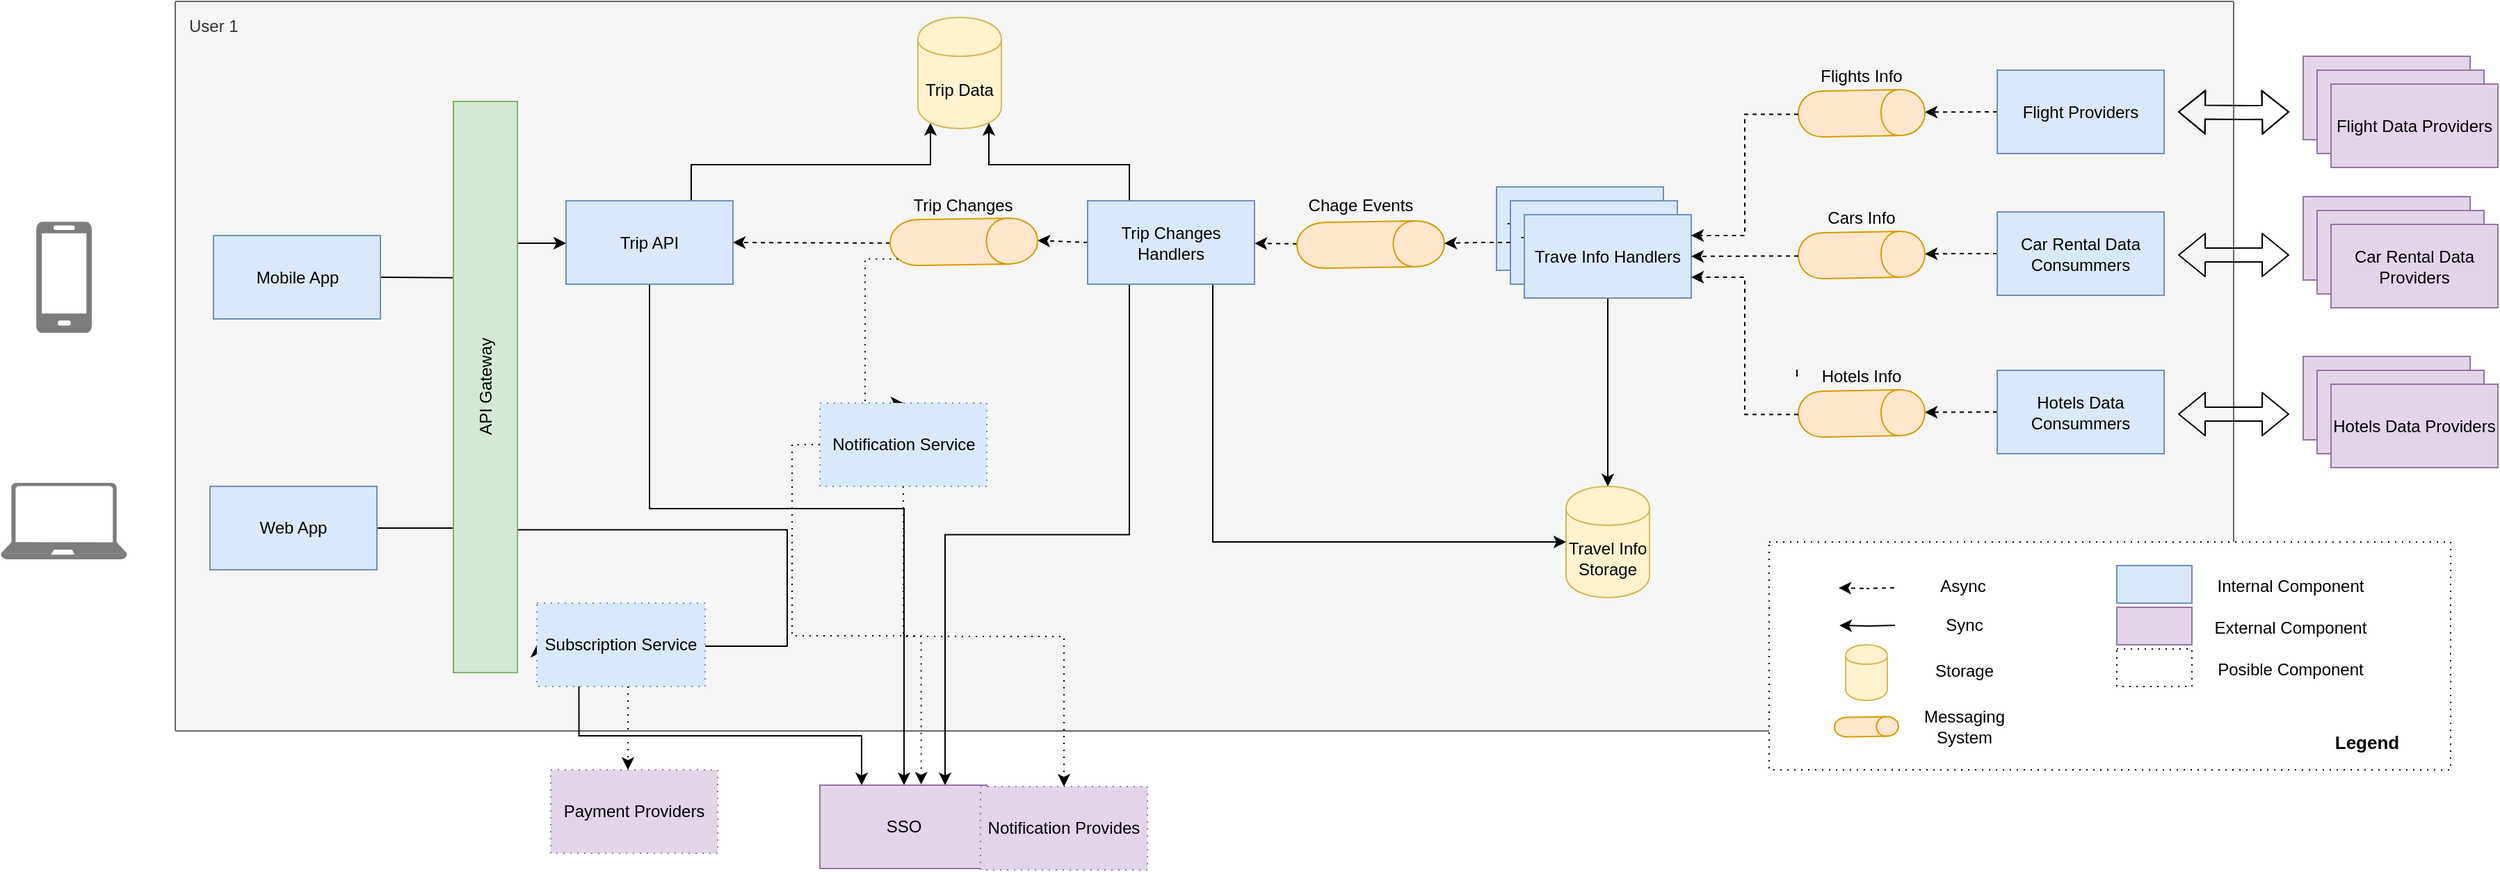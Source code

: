 <mxfile pages="1" version="11.2.4" type="github"><diagram id="xNXH8w6hd6gxe_-yVW4Q" name="Page-1"><mxGraphModel dx="1151" dy="621" grid="1" gridSize="10" guides="1" tooltips="1" connect="1" arrows="1" fold="1" page="1" pageScale="1" pageWidth="850" pageHeight="1100" math="0" shadow="0"><root><mxCell id="0"/><mxCell id="1" parent="0"/><mxCell id="Fl5czvSx3--Xw7ziRuLN-2" value="User 1" style="points=[[0,0,0],[0.25,0,0],[0.5,0,0],[0.75,0,0],[1,0,0],[1,0.25,0],[1,0.5,0],[1,0.75,0],[1,1,0],[0.75,1,0],[0.5,1,0],[0.25,1,0],[0,1,0],[0,0.75,0],[0,0.5,0],[0,0.25,0]];rounded=1;absoluteArcSize=1;arcSize=2;html=1;strokeColor=#666666;shadow=0;dashed=0;fontSize=12;fontColor=#333333;align=left;verticalAlign=top;spacing=10;spacingTop=-4;fillColor=#f5f5f5;" vertex="1" parent="1"><mxGeometry x="150" y="185" width="1480" height="525" as="geometry"/></mxCell><mxCell id="ifQ66hsuGqBcpVfuYwg4-45" value="" style="endArrow=classic;html=1;exitX=0.5;exitY=1;exitDx=0;exitDy=0;entryX=1;entryY=0.5;entryDx=0;entryDy=0;dashed=1;" parent="1" source="ifQ66hsuGqBcpVfuYwg4-40" target="t4FJQ2XaHqrF2Y2cfEET-6" edge="1"><mxGeometry width="50" height="50" relative="1" as="geometry"><mxPoint x="568" y="358" as="sourcePoint"/><mxPoint x="528" y="358" as="targetPoint"/></mxGeometry></mxCell><mxCell id="ifQ66hsuGqBcpVfuYwg4-43" value="" style="endArrow=classic;html=1;dashed=1;entryX=0.5;entryY=0;entryDx=0;entryDy=0;exitX=0;exitY=0.5;exitDx=0;exitDy=0;" parent="1" source="ifQ66hsuGqBcpVfuYwg4-33" target="ifQ66hsuGqBcpVfuYwg4-40" edge="1"><mxGeometry width="50" height="50" relative="1" as="geometry"><mxPoint x="842" y="358" as="sourcePoint"/><mxPoint x="812" y="358" as="targetPoint"/></mxGeometry></mxCell><mxCell id="ifQ66hsuGqBcpVfuYwg4-79" style="edgeStyle=elbowEdgeStyle;rounded=0;orthogonalLoop=1;jettySize=auto;elbow=vertical;html=1;" parent="1" target="t4FJQ2XaHqrF2Y2cfEET-6" edge="1"><mxGeometry relative="1" as="geometry"><mxPoint x="370" y="359" as="sourcePoint"/></mxGeometry></mxCell><mxCell id="ifQ66hsuGqBcpVfuYwg4-35" style="edgeStyle=orthogonalEdgeStyle;rounded=0;orthogonalLoop=1;jettySize=auto;html=1;exitX=0.75;exitY=0;exitDx=0;exitDy=0;entryX=0.15;entryY=0.95;entryDx=0;entryDy=0;entryPerimeter=0;" parent="1" source="t4FJQ2XaHqrF2Y2cfEET-6" target="t4FJQ2XaHqrF2Y2cfEET-8" edge="1"><mxGeometry relative="1" as="geometry"><mxPoint x="576" y="584" as="targetPoint"/></mxGeometry></mxCell><mxCell id="FGusSt41KmyFqLpjpx0f-3" style="edgeStyle=orthogonalEdgeStyle;rounded=0;orthogonalLoop=1;jettySize=auto;html=1;exitX=0.5;exitY=1;exitDx=0;exitDy=0;" parent="1" source="t4FJQ2XaHqrF2Y2cfEET-6" target="Fl5czvSx3--Xw7ziRuLN-3" edge="1"><mxGeometry relative="1" as="geometry"><Array as="points"><mxPoint x="491" y="550"/><mxPoint x="674" y="550"/></Array></mxGeometry></mxCell><mxCell id="t4FJQ2XaHqrF2Y2cfEET-6" value="&lt;div&gt;Trip API&lt;/div&gt;" style="rounded=0;whiteSpace=wrap;html=1;movable=1;resizable=1;rotatable=1;deletable=1;editable=1;connectable=1;fillColor=#dae8fc;strokeColor=#6c8ebf;" parent="1" vertex="1"><mxGeometry x="431" y="328.5" width="120" height="60" as="geometry"/></mxCell><mxCell id="t4FJQ2XaHqrF2Y2cfEET-8" value="Trip Data" style="shape=cylinder;whiteSpace=wrap;html=1;boundedLbl=1;backgroundOutline=1;fillColor=#fff2cc;strokeColor=#d6b656;" parent="1" vertex="1"><mxGeometry x="684" y="196.5" width="60" height="80" as="geometry"/></mxCell><mxCell id="t4FJQ2XaHqrF2Y2cfEET-9" value="Travel Info Storage" style="shape=cylinder;whiteSpace=wrap;html=1;boundedLbl=1;backgroundOutline=1;fillColor=#fff2cc;strokeColor=#d6b656;" parent="1" vertex="1"><mxGeometry x="1150" y="534" width="60" height="80" as="geometry"/></mxCell><mxCell id="t4FJQ2XaHqrF2Y2cfEET-17" value="" style="pointerEvents=1;shadow=0;dashed=0;html=1;strokeColor=none;labelPosition=center;verticalLabelPosition=bottom;verticalAlign=top;align=center;shape=mxgraph.azure.laptop;fillColor=#7D7D7D;" parent="1" vertex="1"><mxGeometry x="24.5" y="531.5" width="91" height="55" as="geometry"/></mxCell><mxCell id="t4FJQ2XaHqrF2Y2cfEET-18" value="" style="pointerEvents=1;shadow=0;dashed=0;html=1;strokeColor=none;labelPosition=center;verticalLabelPosition=bottom;verticalAlign=top;align=center;shape=mxgraph.azure.mobile;fillColor=#7D7D7D;" parent="1" vertex="1"><mxGeometry x="50" y="343.5" width="40" height="80" as="geometry"/></mxCell><mxCell id="ifQ66hsuGqBcpVfuYwg4-27" style="rounded=0;orthogonalLoop=1;jettySize=auto;html=1;exitX=0;exitY=0.5;exitDx=0;exitDy=0;entryX=0.5;entryY=0;entryDx=0;entryDy=0;dashed=1;movable=0;resizable=0;rotatable=0;deletable=0;editable=0;connectable=0;" parent="1" source="t4FJQ2XaHqrF2Y2cfEET-21" target="rb1_-ttLr2s3xdYtSHh9-11" edge="1"><mxGeometry relative="1" as="geometry"/></mxCell><mxCell id="t4FJQ2XaHqrF2Y2cfEET-21" value="Flight Providers" style="whiteSpace=wrap;html=1;fillColor=#dae8fc;strokeColor=#6c8ebf;movable=0;resizable=0;rotatable=0;deletable=0;editable=0;connectable=0;" parent="1" vertex="1"><mxGeometry x="1460" y="234.5" width="120" height="60" as="geometry"/></mxCell><mxCell id="ifQ66hsuGqBcpVfuYwg4-28" style="edgeStyle=orthogonalEdgeStyle;rounded=0;orthogonalLoop=1;jettySize=auto;html=1;exitX=0;exitY=0.5;exitDx=0;exitDy=0;entryX=0.5;entryY=0;entryDx=0;entryDy=0;dashed=1;movable=0;resizable=0;rotatable=0;deletable=0;editable=0;connectable=0;" parent="1" source="t4FJQ2XaHqrF2Y2cfEET-23" target="t4FJQ2XaHqrF2Y2cfEET-11" edge="1"><mxGeometry relative="1" as="geometry"/></mxCell><mxCell id="t4FJQ2XaHqrF2Y2cfEET-23" value="Car Rental Data Consummers" style="whiteSpace=wrap;html=1;fillColor=#dae8fc;strokeColor=#6c8ebf;movable=0;resizable=0;rotatable=0;deletable=0;editable=0;connectable=0;" parent="1" vertex="1"><mxGeometry x="1460" y="336.5" width="120" height="60" as="geometry"/></mxCell><mxCell id="ifQ66hsuGqBcpVfuYwg4-29" style="rounded=0;orthogonalLoop=1;jettySize=auto;html=1;exitX=0;exitY=0.5;exitDx=0;exitDy=0;entryX=0.5;entryY=0;entryDx=0;entryDy=0;dashed=1;movable=0;resizable=0;rotatable=0;deletable=0;editable=0;connectable=0;" parent="1" source="t4FJQ2XaHqrF2Y2cfEET-25" target="rb1_-ttLr2s3xdYtSHh9-14" edge="1"><mxGeometry relative="1" as="geometry"><mxPoint x="1430" y="378" as="targetPoint"/></mxGeometry></mxCell><mxCell id="t4FJQ2XaHqrF2Y2cfEET-25" value="Hotels Data Consummers" style="whiteSpace=wrap;html=1;fillColor=#dae8fc;strokeColor=#6c8ebf;movable=0;resizable=0;rotatable=0;deletable=0;editable=0;connectable=0;" parent="1" vertex="1"><mxGeometry x="1460" y="450.5" width="120" height="60" as="geometry"/></mxCell><mxCell id="ifQ66hsuGqBcpVfuYwg4-1" value="" style="shape=flexArrow;endArrow=classic;startArrow=classic;html=1;movable=0;resizable=0;rotatable=0;deletable=0;editable=0;connectable=0;" parent="1" edge="1"><mxGeometry width="50" height="50" relative="1" as="geometry"><mxPoint x="1590" y="264.5" as="sourcePoint"/><mxPoint x="1670" y="264.5" as="targetPoint"/><Array as="points"><mxPoint x="1640" y="265"/></Array></mxGeometry></mxCell><mxCell id="ifQ66hsuGqBcpVfuYwg4-5" value="" style="whiteSpace=wrap;html=1;fillColor=#e1d5e7;strokeColor=#9673a6;movable=1;resizable=1;rotatable=1;deletable=1;editable=1;connectable=1;" parent="1" vertex="1"><mxGeometry x="1680" y="325.5" width="120" height="60" as="geometry"/></mxCell><mxCell id="ifQ66hsuGqBcpVfuYwg4-6" value="Flight Providers" style="whiteSpace=wrap;html=1;fillColor=#e1d5e7;strokeColor=#9673a6;movable=1;resizable=1;rotatable=1;deletable=1;editable=1;connectable=1;" parent="1" vertex="1"><mxGeometry x="1680" y="224.5" width="120" height="60" as="geometry"/></mxCell><mxCell id="ifQ66hsuGqBcpVfuYwg4-7" value="" style="whiteSpace=wrap;html=1;fillColor=#e1d5e7;strokeColor=#9673a6;movable=1;resizable=1;rotatable=1;deletable=1;editable=1;connectable=1;" parent="1" vertex="1"><mxGeometry x="1680" y="440.5" width="120" height="60" as="geometry"/></mxCell><mxCell id="ifQ66hsuGqBcpVfuYwg4-8" value="Flight Providers" style="whiteSpace=wrap;html=1;fillColor=#e1d5e7;strokeColor=#9673a6;movable=1;resizable=1;rotatable=1;deletable=1;editable=1;connectable=1;" parent="1" vertex="1"><mxGeometry x="1690" y="234.5" width="120" height="60" as="geometry"/></mxCell><mxCell id="ifQ66hsuGqBcpVfuYwg4-9" value="Flight Data Providers" style="whiteSpace=wrap;html=1;fillColor=#e1d5e7;strokeColor=#9673a6;movable=1;resizable=1;rotatable=1;deletable=1;editable=1;connectable=1;" parent="1" vertex="1"><mxGeometry x="1700" y="244.5" width="120" height="60" as="geometry"/></mxCell><mxCell id="ifQ66hsuGqBcpVfuYwg4-10" value="" style="whiteSpace=wrap;html=1;fillColor=#e1d5e7;strokeColor=#9673a6;movable=1;resizable=1;rotatable=1;deletable=1;editable=1;connectable=1;" parent="1" vertex="1"><mxGeometry x="1690" y="335.5" width="120" height="60" as="geometry"/></mxCell><mxCell id="ifQ66hsuGqBcpVfuYwg4-11" value="Car Rental Data Providers" style="whiteSpace=wrap;html=1;fillColor=#e1d5e7;strokeColor=#9673a6;movable=1;resizable=1;rotatable=1;deletable=1;editable=1;connectable=1;" parent="1" vertex="1"><mxGeometry x="1700" y="345.5" width="120" height="60" as="geometry"/></mxCell><mxCell id="ifQ66hsuGqBcpVfuYwg4-12" value="" style="whiteSpace=wrap;html=1;fillColor=#e1d5e7;strokeColor=#9673a6;movable=1;resizable=1;rotatable=1;deletable=1;editable=1;connectable=1;" parent="1" vertex="1"><mxGeometry x="1690" y="450.5" width="120" height="60" as="geometry"/></mxCell><mxCell id="ifQ66hsuGqBcpVfuYwg4-13" value="Hotels Data Providers" style="whiteSpace=wrap;html=1;fillColor=#e1d5e7;strokeColor=#9673a6;movable=1;resizable=1;rotatable=1;deletable=1;editable=1;connectable=1;" parent="1" vertex="1"><mxGeometry x="1700" y="460.5" width="120" height="60" as="geometry"/></mxCell><mxCell id="ifQ66hsuGqBcpVfuYwg4-14" value="" style="shape=flexArrow;endArrow=classic;startArrow=classic;html=1;movable=0;resizable=0;rotatable=0;deletable=0;editable=0;connectable=0;" parent="1" edge="1"><mxGeometry width="50" height="50" relative="1" as="geometry"><mxPoint x="1590" y="367.5" as="sourcePoint"/><mxPoint x="1670" y="367.5" as="targetPoint"/></mxGeometry></mxCell><mxCell id="ifQ66hsuGqBcpVfuYwg4-15" value="" style="shape=flexArrow;endArrow=classic;startArrow=classic;html=1;movable=0;resizable=0;rotatable=0;deletable=0;editable=0;connectable=0;" parent="1" edge="1"><mxGeometry width="50" height="50" relative="1" as="geometry"><mxPoint x="1590" y="482" as="sourcePoint"/><mxPoint x="1670" y="482" as="targetPoint"/></mxGeometry></mxCell><mxCell id="ifQ66hsuGqBcpVfuYwg4-17" value="Trave Info Handlers" style="whiteSpace=wrap;html=1;fillColor=#dae8fc;strokeColor=#6c8ebf;" parent="1" vertex="1"><mxGeometry x="1100" y="318.5" width="120" height="60" as="geometry"/></mxCell><mxCell id="ifQ66hsuGqBcpVfuYwg4-26" style="edgeStyle=orthogonalEdgeStyle;rounded=0;orthogonalLoop=1;jettySize=auto;html=1;exitX=0.5;exitY=1;exitDx=0;exitDy=0;entryX=0.5;entryY=0;entryDx=0;entryDy=0;" parent="1" source="rb1_-ttLr2s3xdYtSHh9-19" target="t4FJQ2XaHqrF2Y2cfEET-9" edge="1"><mxGeometry relative="1" as="geometry"><mxPoint x="1160" y="379" as="sourcePoint"/><mxPoint x="1179.667" y="524" as="targetPoint"/></mxGeometry></mxCell><mxCell id="ifQ66hsuGqBcpVfuYwg4-23" style="rounded=0;orthogonalLoop=1;jettySize=auto;html=1;exitX=1;exitY=0.5;exitDx=0;exitDy=0;endArrow=none;endFill=0;" parent="1" source="ifQ66hsuGqBcpVfuYwg4-19" edge="1"><mxGeometry relative="1" as="geometry"><mxPoint x="370" y="564" as="targetPoint"/></mxGeometry></mxCell><mxCell id="ifQ66hsuGqBcpVfuYwg4-19" value="Web App" style="rounded=0;whiteSpace=wrap;html=1;movable=1;resizable=1;rotatable=1;deletable=1;editable=1;connectable=1;fillColor=#dae8fc;strokeColor=#6c8ebf;" parent="1" vertex="1"><mxGeometry x="175" y="534" width="120" height="60" as="geometry"/></mxCell><mxCell id="ifQ66hsuGqBcpVfuYwg4-22" style="rounded=0;orthogonalLoop=1;jettySize=auto;html=1;exitX=1;exitY=0.5;exitDx=0;exitDy=0;endArrow=none;endFill=0;" parent="1" source="ifQ66hsuGqBcpVfuYwg4-20" edge="1"><mxGeometry relative="1" as="geometry"><mxPoint x="370" y="384" as="targetPoint"/></mxGeometry></mxCell><mxCell id="ifQ66hsuGqBcpVfuYwg4-20" value="Mobile App" style="rounded=0;whiteSpace=wrap;html=1;movable=1;resizable=1;rotatable=1;deletable=1;editable=1;connectable=1;fillColor=#dae8fc;strokeColor=#6c8ebf;" parent="1" vertex="1"><mxGeometry x="177.5" y="353.5" width="120" height="60" as="geometry"/></mxCell><mxCell id="ifQ66hsuGqBcpVfuYwg4-51" value="" style="edgeStyle=none;rounded=0;orthogonalLoop=1;jettySize=auto;html=1;dashed=1;" parent="1" source="ifQ66hsuGqBcpVfuYwg4-31" target="ifQ66hsuGqBcpVfuYwg4-33" edge="1"><mxGeometry relative="1" as="geometry"/></mxCell><mxCell id="ifQ66hsuGqBcpVfuYwg4-31" value="" style="shape=cylinder;whiteSpace=wrap;html=1;boundedLbl=1;backgroundOutline=1;rotation=89;fillColor=#ffe6cc;strokeColor=#d79b00;" parent="1" vertex="1"><mxGeometry x="993" y="307" width="33" height="106" as="geometry"/></mxCell><mxCell id="ifQ66hsuGqBcpVfuYwg4-34" style="edgeStyle=orthogonalEdgeStyle;rounded=0;orthogonalLoop=1;jettySize=auto;html=1;exitX=0.25;exitY=0;exitDx=0;exitDy=0;entryX=0.85;entryY=0.95;entryDx=0;entryDy=0;entryPerimeter=0;" parent="1" source="ifQ66hsuGqBcpVfuYwg4-33" target="t4FJQ2XaHqrF2Y2cfEET-8" edge="1"><mxGeometry relative="1" as="geometry"><mxPoint x="776" y="591" as="targetPoint"/></mxGeometry></mxCell><mxCell id="ifQ66hsuGqBcpVfuYwg4-37" style="edgeStyle=orthogonalEdgeStyle;rounded=0;orthogonalLoop=1;jettySize=auto;html=1;exitX=0.75;exitY=1;exitDx=0;exitDy=0;entryX=0;entryY=0.5;entryDx=0;entryDy=0;" parent="1" source="ifQ66hsuGqBcpVfuYwg4-33" target="t4FJQ2XaHqrF2Y2cfEET-9" edge="1"><mxGeometry relative="1" as="geometry"/></mxCell><mxCell id="rb1_-ttLr2s3xdYtSHh9-34" style="edgeStyle=orthogonalEdgeStyle;rounded=0;orthogonalLoop=1;jettySize=auto;html=1;exitX=0.25;exitY=1;exitDx=0;exitDy=0;entryX=0.75;entryY=0;entryDx=0;entryDy=0;startSize=6;endArrow=classic;endFill=1;startArrow=none;startFill=0;" parent="1" source="ifQ66hsuGqBcpVfuYwg4-33" target="Fl5czvSx3--Xw7ziRuLN-3" edge="1"><mxGeometry relative="1" as="geometry"><mxPoint x="551.471" y="588.529" as="targetPoint"/></mxGeometry></mxCell><mxCell id="ifQ66hsuGqBcpVfuYwg4-33" value="Trip Changes Handlers" style="rounded=0;whiteSpace=wrap;html=1;movable=1;resizable=1;rotatable=1;deletable=1;editable=1;connectable=1;fillColor=#dae8fc;strokeColor=#6c8ebf;" parent="1" vertex="1"><mxGeometry x="806" y="328.5" width="120" height="60" as="geometry"/></mxCell><mxCell id="ifQ66hsuGqBcpVfuYwg4-39" value="&lt;div&gt;Chage Events&lt;br&gt;&lt;/div&gt;" style="text;html=1;strokeColor=none;fillColor=none;align=center;verticalAlign=middle;whiteSpace=wrap;rounded=0;dashed=1;" parent="1" vertex="1"><mxGeometry x="956" y="322" width="93" height="20" as="geometry"/></mxCell><mxCell id="ifQ66hsuGqBcpVfuYwg4-40" value="" style="shape=cylinder;whiteSpace=wrap;html=1;boundedLbl=1;backgroundOutline=1;rotation=89;fillColor=#ffe6cc;strokeColor=#d79b00;" parent="1" vertex="1"><mxGeometry x="700.5" y="305" width="33" height="106" as="geometry"/></mxCell><mxCell id="ifQ66hsuGqBcpVfuYwg4-46" value="Trip Changes" style="text;html=1;strokeColor=none;fillColor=none;align=center;verticalAlign=middle;whiteSpace=wrap;rounded=0;dashed=1;" parent="1" vertex="1"><mxGeometry x="670" y="322" width="93" height="20" as="geometry"/></mxCell><mxCell id="rb1_-ttLr2s3xdYtSHh9-3" value="" style="endArrow=none;html=1;startSize=6;" parent="1" edge="1"><mxGeometry width="50" height="50" relative="1" as="geometry"><mxPoint x="370" y="590" as="sourcePoint"/><mxPoint x="370" y="359" as="targetPoint"/></mxGeometry></mxCell><mxCell id="rb1_-ttLr2s3xdYtSHh9-4" value="" style="group;movable=0;resizable=0;rotatable=0;deletable=0;editable=0;connectable=0;" parent="1" vertex="1" connectable="0"><mxGeometry x="1296" y="574" width="490" height="164" as="geometry"/></mxCell><mxCell id="ifQ66hsuGqBcpVfuYwg4-82" value="" style="rounded=0;whiteSpace=wrap;html=1;dashed=1;dashPattern=1 4;movable=0;resizable=0;rotatable=0;deletable=0;editable=0;connectable=0;" parent="rb1_-ttLr2s3xdYtSHh9-4" vertex="1"><mxGeometry width="490" height="164" as="geometry"/></mxCell><mxCell id="ifQ66hsuGqBcpVfuYwg4-62" style="edgeStyle=orthogonalEdgeStyle;rounded=0;orthogonalLoop=1;jettySize=auto;html=1;dashed=1;movable=0;resizable=0;rotatable=0;deletable=0;editable=0;connectable=0;" parent="rb1_-ttLr2s3xdYtSHh9-4" edge="1"><mxGeometry relative="1" as="geometry"><mxPoint x="90" y="33.0" as="sourcePoint"/><mxPoint x="50" y="33.0" as="targetPoint"/></mxGeometry></mxCell><mxCell id="ifQ66hsuGqBcpVfuYwg4-63" value="Async" style="text;html=1;strokeColor=none;fillColor=none;align=center;verticalAlign=middle;whiteSpace=wrap;rounded=0;dashed=1;movable=0;resizable=0;rotatable=0;deletable=0;editable=0;connectable=0;" parent="rb1_-ttLr2s3xdYtSHh9-4" vertex="1"><mxGeometry x="100" y="17" width="79" height="30" as="geometry"/></mxCell><mxCell id="ifQ66hsuGqBcpVfuYwg4-64" style="edgeStyle=orthogonalEdgeStyle;rounded=0;orthogonalLoop=1;jettySize=auto;html=1;movable=0;resizable=0;rotatable=0;deletable=0;editable=0;connectable=0;" parent="rb1_-ttLr2s3xdYtSHh9-4" edge="1"><mxGeometry relative="1" as="geometry"><mxPoint x="90.5" y="60" as="sourcePoint"/><mxPoint x="50.5" y="60" as="targetPoint"/></mxGeometry></mxCell><mxCell id="ifQ66hsuGqBcpVfuYwg4-65" value="Storage" style="text;html=1;strokeColor=none;fillColor=none;align=center;verticalAlign=middle;whiteSpace=wrap;rounded=0;dashed=1;movable=0;resizable=0;rotatable=0;deletable=0;editable=0;connectable=0;" parent="rb1_-ttLr2s3xdYtSHh9-4" vertex="1"><mxGeometry x="100.5" y="78" width="79" height="30" as="geometry"/></mxCell><mxCell id="ifQ66hsuGqBcpVfuYwg4-66" value="" style="shape=cylinder;whiteSpace=wrap;html=1;boundedLbl=1;backgroundOutline=1;fillColor=#fff2cc;strokeColor=#d6b656;movable=0;resizable=0;rotatable=0;deletable=0;editable=0;connectable=0;" parent="rb1_-ttLr2s3xdYtSHh9-4" vertex="1"><mxGeometry x="55" y="74" width="30" height="40" as="geometry"/></mxCell><mxCell id="ifQ66hsuGqBcpVfuYwg4-67" value="Sync" style="text;html=1;strokeColor=none;fillColor=none;align=center;verticalAlign=middle;whiteSpace=wrap;rounded=0;dashed=1;movable=0;resizable=0;rotatable=0;deletable=0;editable=0;connectable=0;" parent="rb1_-ttLr2s3xdYtSHh9-4" vertex="1"><mxGeometry x="100.5" y="45" width="79" height="30" as="geometry"/></mxCell><mxCell id="ifQ66hsuGqBcpVfuYwg4-68" value="" style="whiteSpace=wrap;html=1;fillColor=#dae8fc;strokeColor=#6c8ebf;movable=0;resizable=0;rotatable=0;deletable=0;editable=0;connectable=0;" parent="rb1_-ttLr2s3xdYtSHh9-4" vertex="1"><mxGeometry x="250" y="17" width="54" height="27" as="geometry"/></mxCell><mxCell id="ifQ66hsuGqBcpVfuYwg4-69" value="Internal Component" style="text;html=1;strokeColor=none;fillColor=none;align=center;verticalAlign=middle;whiteSpace=wrap;rounded=0;dashed=1;movable=0;resizable=0;rotatable=0;deletable=0;editable=0;connectable=0;" parent="rb1_-ttLr2s3xdYtSHh9-4" vertex="1"><mxGeometry x="310" y="17" width="130" height="30" as="geometry"/></mxCell><mxCell id="ifQ66hsuGqBcpVfuYwg4-70" value="" style="whiteSpace=wrap;html=1;fillColor=#e1d5e7;strokeColor=#9673a6;movable=0;resizable=0;rotatable=0;deletable=0;editable=0;connectable=0;" parent="rb1_-ttLr2s3xdYtSHh9-4" vertex="1"><mxGeometry x="250" y="47" width="54" height="27" as="geometry"/></mxCell><mxCell id="ifQ66hsuGqBcpVfuYwg4-71" value="External Component" style="text;html=1;strokeColor=none;fillColor=none;align=center;verticalAlign=middle;whiteSpace=wrap;rounded=0;dashed=1;movable=0;resizable=0;rotatable=0;deletable=0;editable=0;connectable=0;" parent="rb1_-ttLr2s3xdYtSHh9-4" vertex="1"><mxGeometry x="310" y="47" width="130" height="30" as="geometry"/></mxCell><mxCell id="ifQ66hsuGqBcpVfuYwg4-72" value="" style="whiteSpace=wrap;html=1;dashed=1;dashPattern=1 4;movable=0;resizable=0;rotatable=0;deletable=0;editable=0;connectable=0;" parent="rb1_-ttLr2s3xdYtSHh9-4" vertex="1"><mxGeometry x="250" y="77" width="54" height="27" as="geometry"/></mxCell><mxCell id="ifQ66hsuGqBcpVfuYwg4-73" value="Posible Component" style="text;html=1;strokeColor=none;fillColor=none;align=center;verticalAlign=middle;whiteSpace=wrap;rounded=0;dashed=1;movable=0;resizable=0;rotatable=0;deletable=0;editable=0;connectable=0;" parent="rb1_-ttLr2s3xdYtSHh9-4" vertex="1"><mxGeometry x="310" y="77" width="130" height="30" as="geometry"/></mxCell><mxCell id="ifQ66hsuGqBcpVfuYwg4-74" value="" style="shape=cylinder;whiteSpace=wrap;html=1;boundedLbl=1;backgroundOutline=1;rotation=89;fillColor=#ffe6cc;strokeColor=#d79b00;movable=0;resizable=0;rotatable=0;deletable=0;editable=0;connectable=0;" parent="rb1_-ttLr2s3xdYtSHh9-4" vertex="1"><mxGeometry x="63" y="110" width="14" height="46" as="geometry"/></mxCell><mxCell id="ifQ66hsuGqBcpVfuYwg4-76" value="Messaging System" style="text;html=1;strokeColor=none;fillColor=none;align=center;verticalAlign=middle;whiteSpace=wrap;rounded=0;dashed=1;movable=0;resizable=0;rotatable=0;deletable=0;editable=0;connectable=0;" parent="rb1_-ttLr2s3xdYtSHh9-4" vertex="1"><mxGeometry x="100.5" y="118" width="79" height="30" as="geometry"/></mxCell><mxCell id="ifQ66hsuGqBcpVfuYwg4-81" value="Legend" style="text;html=1;strokeColor=none;fillColor=none;align=center;verticalAlign=middle;whiteSpace=wrap;rounded=0;dashed=1;dashPattern=1 4;fontStyle=1;fontSize=13;movable=0;resizable=0;rotatable=0;deletable=0;editable=0;connectable=0;" parent="rb1_-ttLr2s3xdYtSHh9-4" vertex="1"><mxGeometry x="389.5" y="133" width="80" height="21" as="geometry"/></mxCell><mxCell id="rb1_-ttLr2s3xdYtSHh9-9" value="" style="group;movable=0;resizable=0;rotatable=0;deletable=0;editable=0;connectable=0;" parent="1" vertex="1" connectable="0"><mxGeometry x="1316" y="322.0" width="93" height="91" as="geometry"/></mxCell><mxCell id="t4FJQ2XaHqrF2Y2cfEET-11" value="" style="shape=cylinder;whiteSpace=wrap;html=1;boundedLbl=1;backgroundOutline=1;rotation=89;fillColor=#ffe6cc;strokeColor=#d79b00;movable=0;resizable=0;rotatable=0;deletable=0;editable=0;connectable=0;" parent="rb1_-ttLr2s3xdYtSHh9-9" vertex="1"><mxGeometry x="30" width="33" height="91" as="geometry"/></mxCell><mxCell id="ifQ66hsuGqBcpVfuYwg4-55" value="Cars Info" style="text;html=1;strokeColor=none;fillColor=none;align=center;verticalAlign=middle;whiteSpace=wrap;rounded=0;dashed=1;movable=0;resizable=0;rotatable=0;deletable=0;editable=0;connectable=0;" parent="rb1_-ttLr2s3xdYtSHh9-9" vertex="1"><mxGeometry y="9.0" width="93" height="20" as="geometry"/></mxCell><mxCell id="rb1_-ttLr2s3xdYtSHh9-10" value="" style="group;movable=0;resizable=0;rotatable=0;deletable=0;editable=0;connectable=0;" parent="1" vertex="1" connectable="0"><mxGeometry x="1316" y="220.0" width="93" height="91" as="geometry"/></mxCell><mxCell id="rb1_-ttLr2s3xdYtSHh9-11" value="" style="shape=cylinder;whiteSpace=wrap;html=1;boundedLbl=1;backgroundOutline=1;rotation=89;fillColor=#ffe6cc;strokeColor=#d79b00;movable=0;resizable=0;rotatable=0;deletable=0;editable=0;connectable=0;" parent="rb1_-ttLr2s3xdYtSHh9-10" vertex="1"><mxGeometry x="30" width="33" height="91" as="geometry"/></mxCell><mxCell id="rb1_-ttLr2s3xdYtSHh9-12" value="Flights Info" style="text;html=1;strokeColor=none;fillColor=none;align=center;verticalAlign=middle;whiteSpace=wrap;rounded=0;dashed=1;movable=0;resizable=0;rotatable=0;deletable=0;editable=0;connectable=0;" parent="rb1_-ttLr2s3xdYtSHh9-10" vertex="1"><mxGeometry y="9.0" width="93" height="20" as="geometry"/></mxCell><mxCell id="rb1_-ttLr2s3xdYtSHh9-13" value="" style="group;movable=0;resizable=0;rotatable=0;deletable=0;editable=0;connectable=0;" parent="1" vertex="1" connectable="0"><mxGeometry x="1316" y="436.0" width="93" height="91" as="geometry"/></mxCell><mxCell id="rb1_-ttLr2s3xdYtSHh9-14" value="" style="shape=cylinder;whiteSpace=wrap;html=1;boundedLbl=1;backgroundOutline=1;rotation=89;fillColor=#ffe6cc;strokeColor=#d79b00;movable=0;resizable=0;rotatable=0;deletable=0;editable=0;connectable=0;" parent="rb1_-ttLr2s3xdYtSHh9-13" vertex="1"><mxGeometry x="30" width="33" height="91" as="geometry"/></mxCell><mxCell id="rb1_-ttLr2s3xdYtSHh9-15" value="Hotels Info" style="text;html=1;strokeColor=none;fillColor=none;align=center;verticalAlign=middle;whiteSpace=wrap;rounded=0;dashed=1;movable=0;resizable=0;rotatable=0;deletable=0;editable=0;connectable=0;" parent="rb1_-ttLr2s3xdYtSHh9-13" vertex="1"><mxGeometry y="9.0" width="93" height="20" as="geometry"/></mxCell><mxCell id="rb1_-ttLr2s3xdYtSHh9-16" style="edgeStyle=none;rounded=0;orthogonalLoop=1;jettySize=auto;html=1;exitX=0;exitY=0.5;exitDx=0;exitDy=0;entryX=0;entryY=0.25;entryDx=0;entryDy=0;startSize=6;endArrow=none;endFill=0;movable=0;resizable=0;rotatable=0;deletable=0;editable=0;connectable=0;" parent="rb1_-ttLr2s3xdYtSHh9-13" source="rb1_-ttLr2s3xdYtSHh9-15" target="rb1_-ttLr2s3xdYtSHh9-15" edge="1"><mxGeometry relative="1" as="geometry"/></mxCell><mxCell id="rb1_-ttLr2s3xdYtSHh9-18" value="Trave Info Handlers" style="whiteSpace=wrap;html=1;fillColor=#dae8fc;strokeColor=#6c8ebf;" parent="1" vertex="1"><mxGeometry x="1110" y="328.5" width="120" height="60" as="geometry"/></mxCell><mxCell id="rb1_-ttLr2s3xdYtSHh9-19" value="Trave Info Handlers" style="whiteSpace=wrap;html=1;fillColor=#dae8fc;strokeColor=#6c8ebf;" parent="1" vertex="1"><mxGeometry x="1120" y="338.5" width="120" height="60" as="geometry"/></mxCell><mxCell id="ifQ66hsuGqBcpVfuYwg4-30" style="edgeStyle=orthogonalEdgeStyle;rounded=0;orthogonalLoop=1;jettySize=auto;html=1;dashed=1;entryX=1;entryY=0.5;entryDx=0;entryDy=0;exitX=0.5;exitY=1;exitDx=0;exitDy=0;movable=0;resizable=0;rotatable=0;deletable=0;editable=0;connectable=0;" parent="1" source="t4FJQ2XaHqrF2Y2cfEET-11" target="rb1_-ttLr2s3xdYtSHh9-19" edge="1"><mxGeometry relative="1" as="geometry"><mxPoint x="1320" y="369" as="sourcePoint"/><mxPoint x="1305" y="390" as="targetPoint"/></mxGeometry></mxCell><mxCell id="rb1_-ttLr2s3xdYtSHh9-21" style="edgeStyle=elbowEdgeStyle;rounded=0;orthogonalLoop=1;jettySize=auto;html=1;dashed=1;entryX=1;entryY=0.75;entryDx=0;entryDy=0;exitX=0.5;exitY=1;exitDx=0;exitDy=0;movable=0;resizable=0;rotatable=0;deletable=0;editable=0;connectable=0;" parent="1" source="rb1_-ttLr2s3xdYtSHh9-14" target="rb1_-ttLr2s3xdYtSHh9-19" edge="1"><mxGeometry relative="1" as="geometry"><mxPoint x="1327.167" y="378.667" as="sourcePoint"/><mxPoint x="1249.667" y="378.667" as="targetPoint"/></mxGeometry></mxCell><mxCell id="rb1_-ttLr2s3xdYtSHh9-22" style="edgeStyle=elbowEdgeStyle;rounded=0;orthogonalLoop=1;jettySize=auto;html=1;dashed=1;entryX=1;entryY=0.25;entryDx=0;entryDy=0;exitX=0.5;exitY=1;exitDx=0;exitDy=0;movable=0;resizable=0;rotatable=0;deletable=0;editable=0;connectable=0;" parent="1" source="rb1_-ttLr2s3xdYtSHh9-11" target="rb1_-ttLr2s3xdYtSHh9-19" edge="1"><mxGeometry relative="1" as="geometry"><mxPoint x="1327.167" y="492" as="sourcePoint"/><mxPoint x="1249.667" y="393.667" as="targetPoint"/></mxGeometry></mxCell><mxCell id="ifQ66hsuGqBcpVfuYwg4-32" style="edgeStyle=orthogonalEdgeStyle;rounded=0;orthogonalLoop=1;jettySize=auto;html=1;exitX=0;exitY=0.5;exitDx=0;exitDy=0;entryX=0.5;entryY=0;entryDx=0;entryDy=0;dashed=1;" parent="1" source="rb1_-ttLr2s3xdYtSHh9-18" target="ifQ66hsuGqBcpVfuYwg4-31" edge="1"><mxGeometry relative="1" as="geometry"/></mxCell><mxCell id="Fl5czvSx3--Xw7ziRuLN-6" style="edgeStyle=orthogonalEdgeStyle;rounded=0;orthogonalLoop=1;jettySize=auto;html=1;exitX=1;exitY=0.75;exitDx=0;exitDy=0;entryX=0;entryY=0.5;entryDx=0;entryDy=0;" edge="1" parent="1" source="Fl5czvSx3--Xw7ziRuLN-1" target="rb1_-ttLr2s3xdYtSHh9-31"><mxGeometry relative="1" as="geometry"><Array as="points"><mxPoint x="590" y="565"/><mxPoint x="590" y="649"/></Array></mxGeometry></mxCell><mxCell id="Fl5czvSx3--Xw7ziRuLN-1" value="API Gateway" style="rounded=0;whiteSpace=wrap;html=1;fillColor=#d5e8d4;strokeColor=#82b366;horizontal=0;" vertex="1" parent="1"><mxGeometry x="350" y="257" width="46" height="411" as="geometry"/></mxCell><mxCell id="Fl5czvSx3--Xw7ziRuLN-3" value="SSO" style="rounded=0;whiteSpace=wrap;html=1;movable=1;resizable=1;rotatable=1;deletable=1;editable=1;connectable=1;fillColor=#e1d5e7;strokeColor=#9673a6;" vertex="1" parent="1"><mxGeometry x="613.5" y="749" width="120" height="60" as="geometry"/></mxCell><mxCell id="Fl5czvSx3--Xw7ziRuLN-7" style="edgeStyle=orthogonalEdgeStyle;rounded=0;orthogonalLoop=1;jettySize=auto;html=1;exitX=0.25;exitY=1;exitDx=0;exitDy=0;entryX=0.25;entryY=0;entryDx=0;entryDy=0;" edge="1" parent="1" source="rb1_-ttLr2s3xdYtSHh9-31" target="Fl5czvSx3--Xw7ziRuLN-3"><mxGeometry relative="1" as="geometry"/></mxCell><mxCell id="rb1_-ttLr2s3xdYtSHh9-23" value="Notifications" style="" parent="0"/><mxCell id="rb1_-ttLr2s3xdYtSHh9-25" style="edgeStyle=elbowEdgeStyle;rounded=0;orthogonalLoop=1;jettySize=auto;html=1;exitX=0.85;exitY=0.95;exitDx=0;exitDy=0;exitPerimeter=0;entryX=0.5;entryY=0;entryDx=0;entryDy=0;dashed=1;dashPattern=1 4;" parent="rb1_-ttLr2s3xdYtSHh9-23" target="rb1_-ttLr2s3xdYtSHh9-28" edge="1"><mxGeometry relative="1" as="geometry"><Array as="points"><mxPoint x="646" y="390"/></Array><mxPoint x="669.667" y="370.333" as="sourcePoint"/></mxGeometry></mxCell><mxCell id="rb1_-ttLr2s3xdYtSHh9-26" value="" style="edgeStyle=orthogonalEdgeStyle;rounded=0;orthogonalLoop=1;jettySize=auto;html=1;dashed=1;dashPattern=1 4;entryX=0.5;entryY=0;entryDx=0;entryDy=0;" parent="rb1_-ttLr2s3xdYtSHh9-23" source="rb1_-ttLr2s3xdYtSHh9-28" target="rb1_-ttLr2s3xdYtSHh9-29" edge="1"><mxGeometry relative="1" as="geometry"><mxPoint x="784" y="640" as="targetPoint"/></mxGeometry></mxCell><mxCell id="rb1_-ttLr2s3xdYtSHh9-27" style="edgeStyle=orthogonalEdgeStyle;rounded=0;orthogonalLoop=1;jettySize=auto;html=1;exitX=0;exitY=0.5;exitDx=0;exitDy=0;dashed=1;dashPattern=1 4;entryX=0.607;entryY=-0.008;entryDx=0;entryDy=0;entryPerimeter=0;" parent="rb1_-ttLr2s3xdYtSHh9-23" source="rb1_-ttLr2s3xdYtSHh9-28" edge="1" target="Fl5czvSx3--Xw7ziRuLN-3"><mxGeometry relative="1" as="geometry"><mxPoint x="521.333" y="558.667" as="targetPoint"/></mxGeometry></mxCell><mxCell id="rb1_-ttLr2s3xdYtSHh9-28" value="Notification Service" style="rounded=0;whiteSpace=wrap;html=1;movable=1;resizable=1;rotatable=1;deletable=1;editable=1;connectable=1;dashed=1;dashPattern=1 4;fillColor=#dae8fc;strokeColor=#6c8ebf;" parent="rb1_-ttLr2s3xdYtSHh9-23" vertex="1"><mxGeometry x="613.5" y="474" width="120" height="60" as="geometry"/></mxCell><mxCell id="rb1_-ttLr2s3xdYtSHh9-29" value="Notification Provides" style="rounded=0;whiteSpace=wrap;html=1;dashed=1;fillColor=#e1d5e7;strokeColor=#9673a6;dashPattern=1 4;" parent="rb1_-ttLr2s3xdYtSHh9-23" vertex="1"><mxGeometry x="729" y="750" width="120" height="60" as="geometry"/></mxCell><mxCell id="rb1_-ttLr2s3xdYtSHh9-30" value="" style="edgeStyle=elbowEdgeStyle;rounded=0;orthogonalLoop=1;jettySize=auto;html=1;dashed=1;dashPattern=1 4;" parent="rb1_-ttLr2s3xdYtSHh9-23" source="rb1_-ttLr2s3xdYtSHh9-31" target="rb1_-ttLr2s3xdYtSHh9-32" edge="1"><mxGeometry relative="1" as="geometry"/></mxCell><mxCell id="rb1_-ttLr2s3xdYtSHh9-31" value="Subscription Service" style="rounded=0;whiteSpace=wrap;html=1;movable=1;resizable=1;rotatable=1;deletable=1;editable=1;connectable=1;dashed=1;dashPattern=1 4;fillColor=#dae8fc;strokeColor=#6c8ebf;" parent="rb1_-ttLr2s3xdYtSHh9-23" vertex="1"><mxGeometry x="410" y="618" width="121" height="60" as="geometry"/></mxCell><mxCell id="rb1_-ttLr2s3xdYtSHh9-32" value="Payment Providers" style="rounded=0;whiteSpace=wrap;html=1;dashed=1;fillColor=#e1d5e7;strokeColor=#9673a6;dashPattern=1 4;" parent="rb1_-ttLr2s3xdYtSHh9-23" vertex="1"><mxGeometry x="420" y="738" width="120" height="60" as="geometry"/></mxCell></root></mxGraphModel></diagram></mxfile>